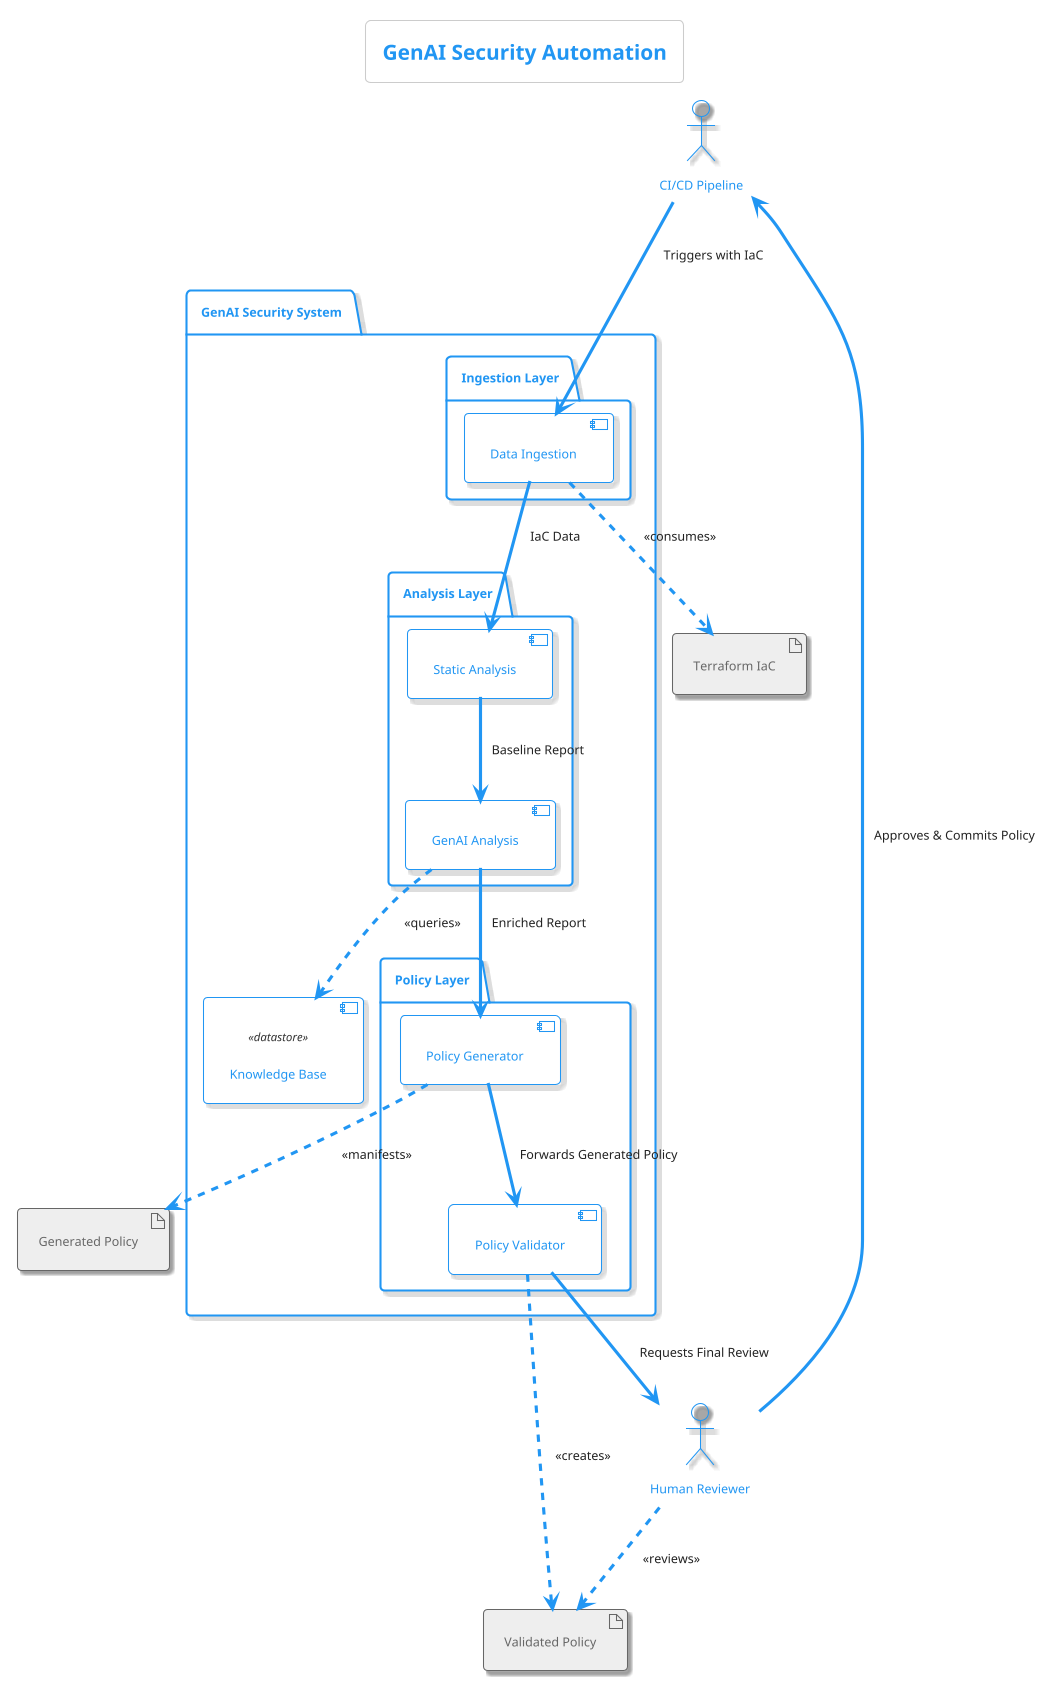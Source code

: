 @startuml
!theme materia-outline

title GenAI Security Automation

' --- Define Styles for Clarity ---

' Use a stereotyped component for the datastore for formal compliance
skinparam component {
    StereotypeFontColor #333
    StereotypeFontSize 11
}
skinparam artifact {
    BackgroundColor #EEE
}

' --- Define Actors and External Artifacts ---
actor "CI/CD Pipeline" as CICD
artifact "Terraform IaC" as IaC
actor "Human Reviewer" as Human

' Define the two states of the policy artifact
artifact "Generated Policy" as GeneratedPolicy
artifact "Validated Policy" as ValidatedPolicy

' --- Main System Boundary ---
package "GenAI Security System" {
    
    ' Layer 1: Data Ingestion
    package "Ingestion Layer" {
        component "Data Ingestion" as Ingestion
    }

    ' Layer 2: Analysis
    package "Analysis Layer" {
        component "Static Analysis" as SAST
        component "GenAI Analysis" as GenAI
    }

    ' Layer 3: Policy Lifecycle
    package "Policy Layer" {
        component "Policy Generator" as Generator
        component "Policy Validator" as Validator
    }

    ' Datastore is now a stereotyped component for stricter compliance
    component "Knowledge Base" as KB <<datastore>>
}

' --- Define Relationships with Corrected Logic ---

' 1. CI/CD Pipeline triggers the process
CICD -d-> Ingestion : Triggers with IaC
Ingestion ..> IaC : "<<consumes>>"

' 2. Data flows through the analysis layers
Ingestion -d-> SAST : IaC Data
SAST -d-> GenAI : Baseline Report

' 3. GenAI uses the Knowledge Base (Corrected to a dependency)
GenAI ..> KB : "<<queries>>"

' 4. GenAI provides its report to the Policy Generator
GenAI -d-> Generator : Enriched Report

' 5. Policy Generator now creates the initial, unvalidated policy artifact
Generator ..> GeneratedPolicy : "<<manifests>>"
Generator -d-> Validator : Forwards Generated Policy

' 6. The Policy Validator creates the final, validated artifact after processing
Validator ..> ValidatedPolicy : "<<creates>>"
Validator -d-> Human : Requests Final Review

' 7. Human reviews the *validated* policy and approves it
Human ..> ValidatedPolicy : "<<reviews>>"
Human -u-> CICD : Approves & Commits Policy

@enduml